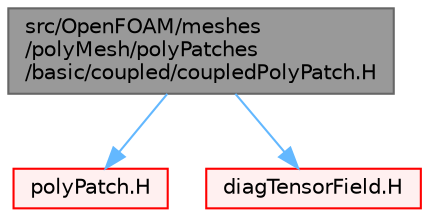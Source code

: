 digraph "src/OpenFOAM/meshes/polyMesh/polyPatches/basic/coupled/coupledPolyPatch.H"
{
 // LATEX_PDF_SIZE
  bgcolor="transparent";
  edge [fontname=Helvetica,fontsize=10,labelfontname=Helvetica,labelfontsize=10];
  node [fontname=Helvetica,fontsize=10,shape=box,height=0.2,width=0.4];
  Node1 [id="Node000001",label="src/OpenFOAM/meshes\l/polyMesh/polyPatches\l/basic/coupled/coupledPolyPatch.H",height=0.2,width=0.4,color="gray40", fillcolor="grey60", style="filled", fontcolor="black",tooltip=" "];
  Node1 -> Node2 [id="edge1_Node000001_Node000002",color="steelblue1",style="solid",tooltip=" "];
  Node2 [id="Node000002",label="polyPatch.H",height=0.2,width=0.4,color="red", fillcolor="#FFF0F0", style="filled",URL="$polyPatch_8H.html",tooltip=" "];
  Node1 -> Node230 [id="edge2_Node000001_Node000230",color="steelblue1",style="solid",tooltip=" "];
  Node230 [id="Node000230",label="diagTensorField.H",height=0.2,width=0.4,color="red", fillcolor="#FFF0F0", style="filled",URL="$diagTensorField_8H.html",tooltip=" "];
}
